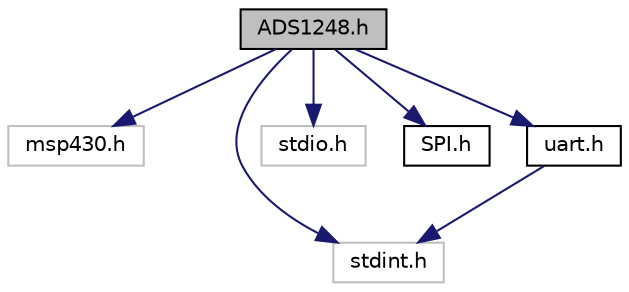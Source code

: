 digraph "ADS1248.h"
{
  edge [fontname="Helvetica",fontsize="10",labelfontname="Helvetica",labelfontsize="10"];
  node [fontname="Helvetica",fontsize="10",shape=record];
  Node0 [label="ADS1248.h",height=0.2,width=0.4,color="black", fillcolor="grey75", style="filled", fontcolor="black"];
  Node0 -> Node1 [color="midnightblue",fontsize="10",style="solid",fontname="Helvetica"];
  Node1 [label="msp430.h",height=0.2,width=0.4,color="grey75", fillcolor="white", style="filled"];
  Node0 -> Node2 [color="midnightblue",fontsize="10",style="solid",fontname="Helvetica"];
  Node2 [label="stdint.h",height=0.2,width=0.4,color="grey75", fillcolor="white", style="filled"];
  Node0 -> Node3 [color="midnightblue",fontsize="10",style="solid",fontname="Helvetica"];
  Node3 [label="stdio.h",height=0.2,width=0.4,color="grey75", fillcolor="white", style="filled"];
  Node0 -> Node4 [color="midnightblue",fontsize="10",style="solid",fontname="Helvetica"];
  Node4 [label="SPI.h",height=0.2,width=0.4,color="black", fillcolor="white", style="filled",URL="$df/d73/SPI_8h.html"];
  Node0 -> Node5 [color="midnightblue",fontsize="10",style="solid",fontname="Helvetica"];
  Node5 [label="uart.h",height=0.2,width=0.4,color="black", fillcolor="white", style="filled",URL="$d2/d86/uart_8h.html"];
  Node5 -> Node2 [color="midnightblue",fontsize="10",style="solid",fontname="Helvetica"];
}
